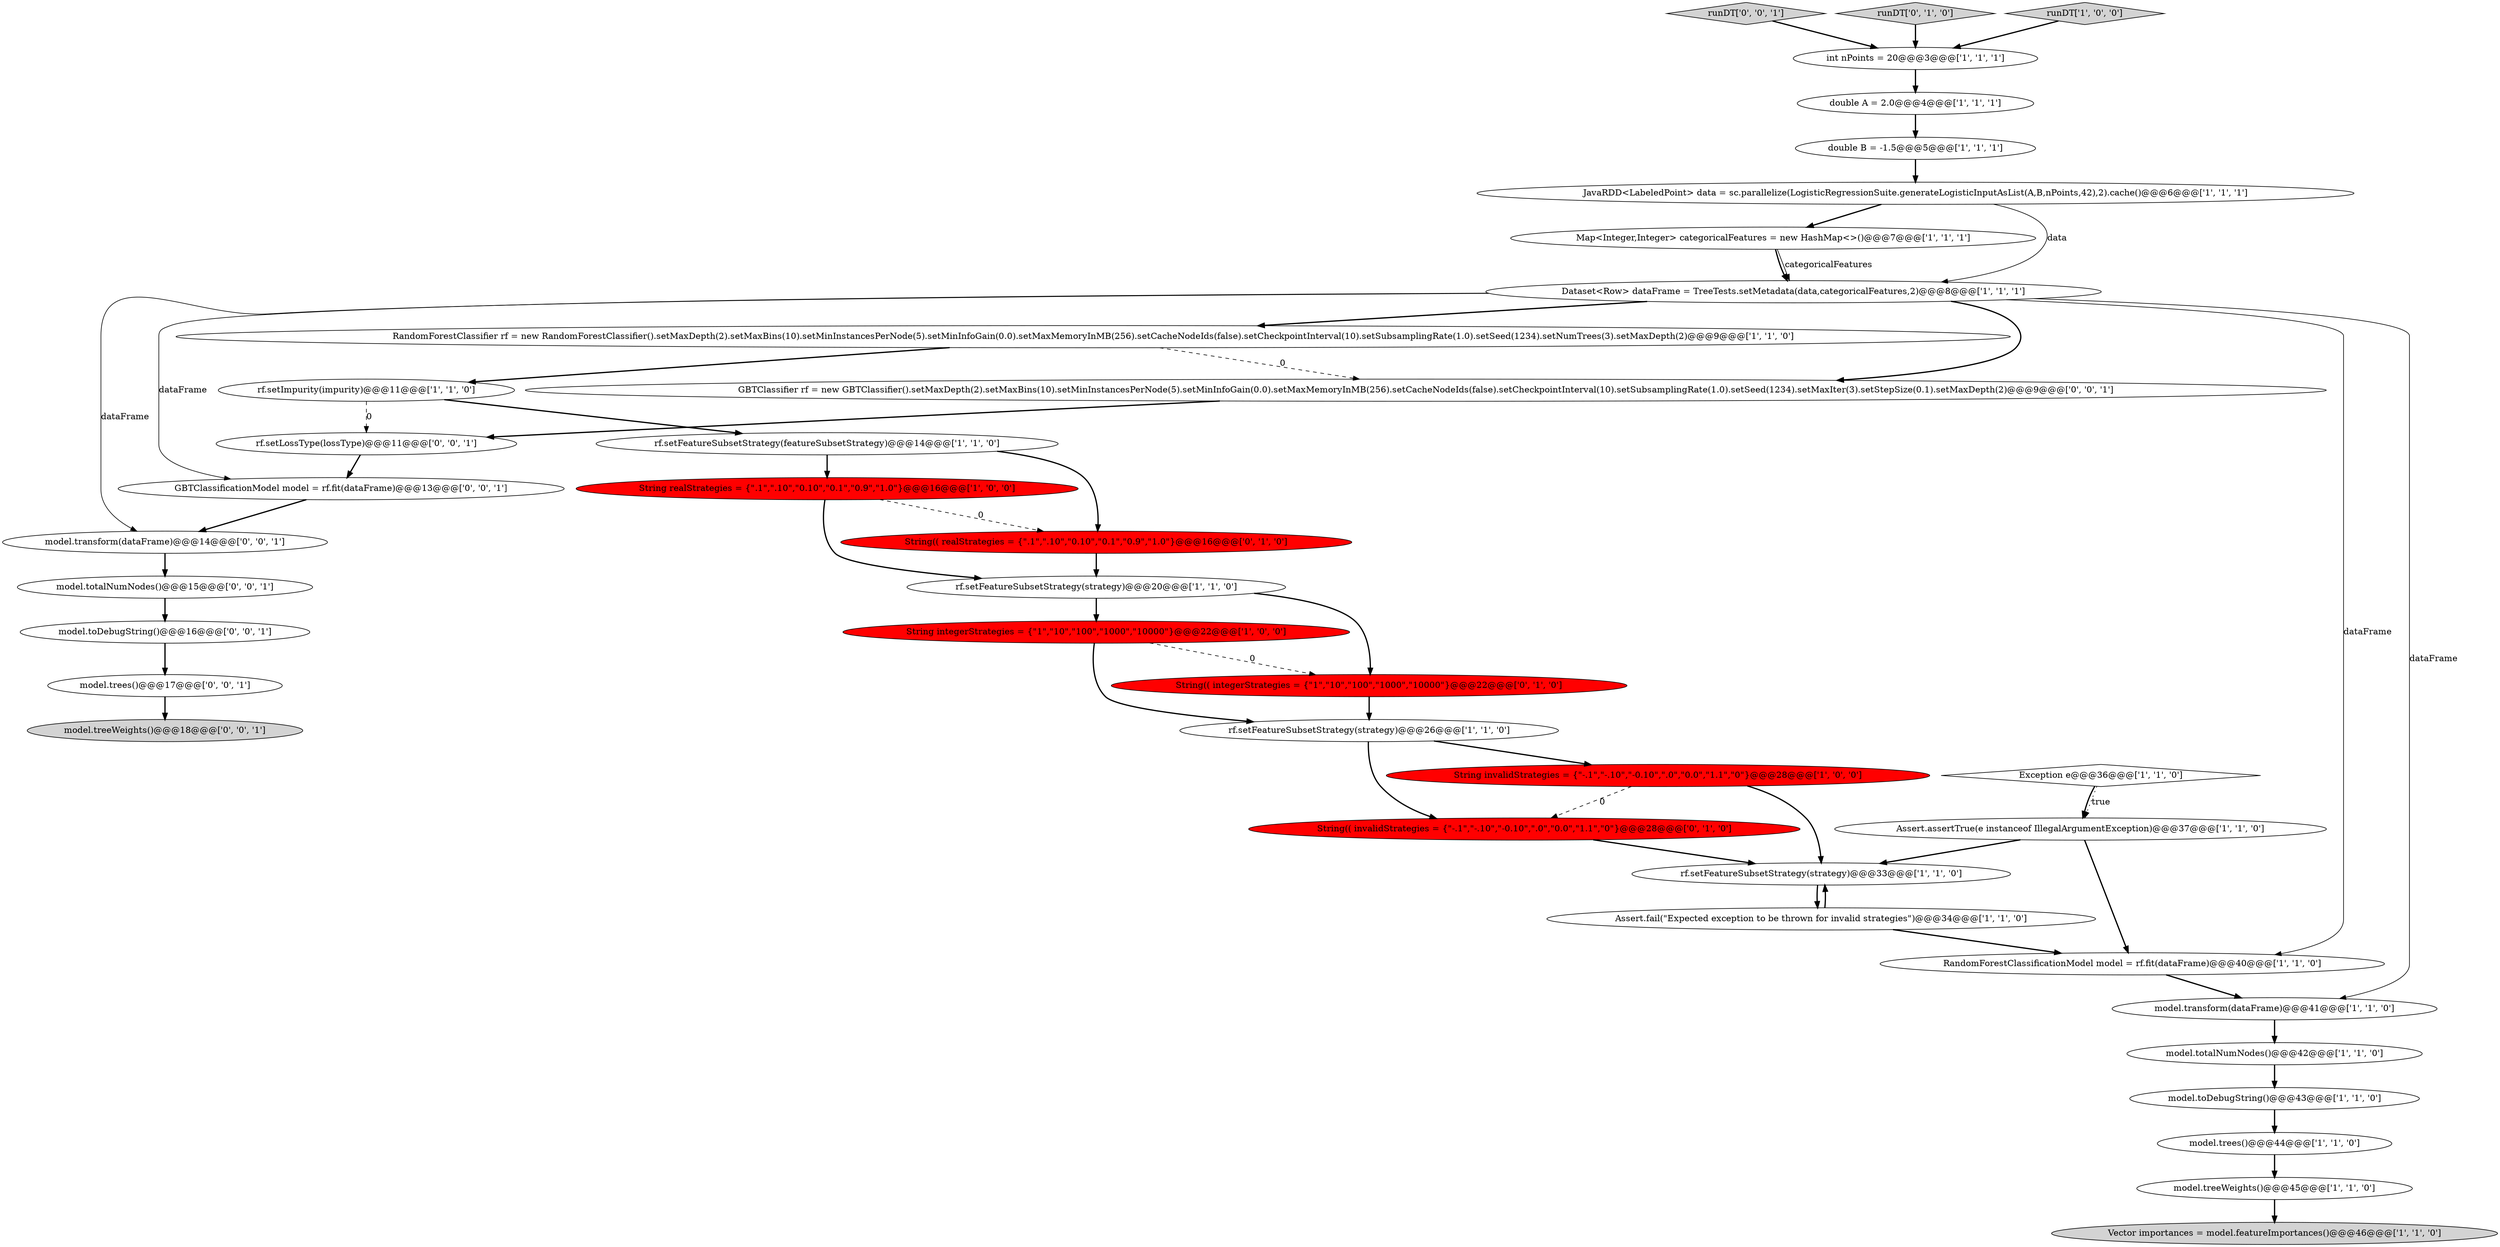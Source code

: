 digraph {
36 [style = filled, label = "model.trees()@@@17@@@['0', '0', '1']", fillcolor = white, shape = ellipse image = "AAA0AAABBB3BBB"];
10 [style = filled, label = "model.toDebugString()@@@43@@@['1', '1', '0']", fillcolor = white, shape = ellipse image = "AAA0AAABBB1BBB"];
29 [style = filled, label = "String(( invalidStrategies = {\"-.1\",\"-.10\",\"-0.10\",\".0\",\"0.0\",\"1.1\",\"0\"}@@@28@@@['0', '1', '0']", fillcolor = red, shape = ellipse image = "AAA1AAABBB2BBB"];
35 [style = filled, label = "model.totalNumNodes()@@@15@@@['0', '0', '1']", fillcolor = white, shape = ellipse image = "AAA0AAABBB3BBB"];
0 [style = filled, label = "RandomForestClassifier rf = new RandomForestClassifier().setMaxDepth(2).setMaxBins(10).setMinInstancesPerNode(5).setMinInfoGain(0.0).setMaxMemoryInMB(256).setCacheNodeIds(false).setCheckpointInterval(10).setSubsamplingRate(1.0).setSeed(1234).setNumTrees(3).setMaxDepth(2)@@@9@@@['1', '1', '0']", fillcolor = white, shape = ellipse image = "AAA0AAABBB1BBB"];
18 [style = filled, label = "double A = 2.0@@@4@@@['1', '1', '1']", fillcolor = white, shape = ellipse image = "AAA0AAABBB1BBB"];
4 [style = filled, label = "double B = -1.5@@@5@@@['1', '1', '1']", fillcolor = white, shape = ellipse image = "AAA0AAABBB1BBB"];
33 [style = filled, label = "model.treeWeights()@@@18@@@['0', '0', '1']", fillcolor = lightgray, shape = ellipse image = "AAA0AAABBB3BBB"];
37 [style = filled, label = "runDT['0', '0', '1']", fillcolor = lightgray, shape = diamond image = "AAA0AAABBB3BBB"];
12 [style = filled, label = "rf.setFeatureSubsetStrategy(strategy)@@@33@@@['1', '1', '0']", fillcolor = white, shape = ellipse image = "AAA0AAABBB1BBB"];
17 [style = filled, label = "Assert.assertTrue(e instanceof IllegalArgumentException)@@@37@@@['1', '1', '0']", fillcolor = white, shape = ellipse image = "AAA0AAABBB1BBB"];
31 [style = filled, label = "rf.setLossType(lossType)@@@11@@@['0', '0', '1']", fillcolor = white, shape = ellipse image = "AAA0AAABBB3BBB"];
27 [style = filled, label = "runDT['0', '1', '0']", fillcolor = lightgray, shape = diamond image = "AAA0AAABBB2BBB"];
32 [style = filled, label = "model.transform(dataFrame)@@@14@@@['0', '0', '1']", fillcolor = white, shape = ellipse image = "AAA0AAABBB3BBB"];
38 [style = filled, label = "GBTClassifier rf = new GBTClassifier().setMaxDepth(2).setMaxBins(10).setMinInstancesPerNode(5).setMinInfoGain(0.0).setMaxMemoryInMB(256).setCacheNodeIds(false).setCheckpointInterval(10).setSubsamplingRate(1.0).setSeed(1234).setMaxIter(3).setStepSize(0.1).setMaxDepth(2)@@@9@@@['0', '0', '1']", fillcolor = white, shape = ellipse image = "AAA0AAABBB3BBB"];
6 [style = filled, label = "rf.setFeatureSubsetStrategy(strategy)@@@26@@@['1', '1', '0']", fillcolor = white, shape = ellipse image = "AAA0AAABBB1BBB"];
13 [style = filled, label = "model.treeWeights()@@@45@@@['1', '1', '0']", fillcolor = white, shape = ellipse image = "AAA0AAABBB1BBB"];
3 [style = filled, label = "RandomForestClassificationModel model = rf.fit(dataFrame)@@@40@@@['1', '1', '0']", fillcolor = white, shape = ellipse image = "AAA0AAABBB1BBB"];
26 [style = filled, label = "String(( integerStrategies = {\"1\",\"10\",\"100\",\"1000\",\"10000\"}@@@22@@@['0', '1', '0']", fillcolor = red, shape = ellipse image = "AAA1AAABBB2BBB"];
7 [style = filled, label = "Vector importances = model.featureImportances()@@@46@@@['1', '1', '0']", fillcolor = lightgray, shape = ellipse image = "AAA0AAABBB1BBB"];
20 [style = filled, label = "rf.setImpurity(impurity)@@@11@@@['1', '1', '0']", fillcolor = white, shape = ellipse image = "AAA0AAABBB1BBB"];
5 [style = filled, label = "rf.setFeatureSubsetStrategy(strategy)@@@20@@@['1', '1', '0']", fillcolor = white, shape = ellipse image = "AAA0AAABBB1BBB"];
25 [style = filled, label = "model.totalNumNodes()@@@42@@@['1', '1', '0']", fillcolor = white, shape = ellipse image = "AAA0AAABBB1BBB"];
2 [style = filled, label = "rf.setFeatureSubsetStrategy(featureSubsetStrategy)@@@14@@@['1', '1', '0']", fillcolor = white, shape = ellipse image = "AAA0AAABBB1BBB"];
1 [style = filled, label = "model.trees()@@@44@@@['1', '1', '0']", fillcolor = white, shape = ellipse image = "AAA0AAABBB1BBB"];
8 [style = filled, label = "Map<Integer,Integer> categoricalFeatures = new HashMap<>()@@@7@@@['1', '1', '1']", fillcolor = white, shape = ellipse image = "AAA0AAABBB1BBB"];
9 [style = filled, label = "Dataset<Row> dataFrame = TreeTests.setMetadata(data,categoricalFeatures,2)@@@8@@@['1', '1', '1']", fillcolor = white, shape = ellipse image = "AAA0AAABBB1BBB"];
28 [style = filled, label = "String(( realStrategies = {\".1\",\".10\",\"0.10\",\"0.1\",\"0.9\",\"1.0\"}@@@16@@@['0', '1', '0']", fillcolor = red, shape = ellipse image = "AAA1AAABBB2BBB"];
21 [style = filled, label = "String realStrategies = {\".1\",\".10\",\"0.10\",\"0.1\",\"0.9\",\"1.0\"}@@@16@@@['1', '0', '0']", fillcolor = red, shape = ellipse image = "AAA1AAABBB1BBB"];
24 [style = filled, label = "String invalidStrategies = {\"-.1\",\"-.10\",\"-0.10\",\".0\",\"0.0\",\"1.1\",\"0\"}@@@28@@@['1', '0', '0']", fillcolor = red, shape = ellipse image = "AAA1AAABBB1BBB"];
19 [style = filled, label = "JavaRDD<LabeledPoint> data = sc.parallelize(LogisticRegressionSuite.generateLogisticInputAsList(A,B,nPoints,42),2).cache()@@@6@@@['1', '1', '1']", fillcolor = white, shape = ellipse image = "AAA0AAABBB1BBB"];
11 [style = filled, label = "String integerStrategies = {\"1\",\"10\",\"100\",\"1000\",\"10000\"}@@@22@@@['1', '0', '0']", fillcolor = red, shape = ellipse image = "AAA1AAABBB1BBB"];
23 [style = filled, label = "model.transform(dataFrame)@@@41@@@['1', '1', '0']", fillcolor = white, shape = ellipse image = "AAA0AAABBB1BBB"];
34 [style = filled, label = "GBTClassificationModel model = rf.fit(dataFrame)@@@13@@@['0', '0', '1']", fillcolor = white, shape = ellipse image = "AAA0AAABBB3BBB"];
22 [style = filled, label = "Exception e@@@36@@@['1', '1', '0']", fillcolor = white, shape = diamond image = "AAA0AAABBB1BBB"];
30 [style = filled, label = "model.toDebugString()@@@16@@@['0', '0', '1']", fillcolor = white, shape = ellipse image = "AAA0AAABBB3BBB"];
15 [style = filled, label = "Assert.fail(\"Expected exception to be thrown for invalid strategies\")@@@34@@@['1', '1', '0']", fillcolor = white, shape = ellipse image = "AAA0AAABBB1BBB"];
16 [style = filled, label = "runDT['1', '0', '0']", fillcolor = lightgray, shape = diamond image = "AAA0AAABBB1BBB"];
14 [style = filled, label = "int nPoints = 20@@@3@@@['1', '1', '1']", fillcolor = white, shape = ellipse image = "AAA0AAABBB1BBB"];
32->35 [style = bold, label=""];
23->25 [style = bold, label=""];
24->12 [style = bold, label=""];
28->5 [style = bold, label=""];
9->0 [style = bold, label=""];
27->14 [style = bold, label=""];
9->32 [style = solid, label="dataFrame"];
21->28 [style = dashed, label="0"];
9->3 [style = solid, label="dataFrame"];
11->6 [style = bold, label=""];
11->26 [style = dashed, label="0"];
20->31 [style = dashed, label="0"];
12->15 [style = bold, label=""];
4->19 [style = bold, label=""];
5->26 [style = bold, label=""];
24->29 [style = dashed, label="0"];
6->24 [style = bold, label=""];
30->36 [style = bold, label=""];
9->34 [style = solid, label="dataFrame"];
38->31 [style = bold, label=""];
8->9 [style = solid, label="categoricalFeatures"];
26->6 [style = bold, label=""];
15->3 [style = bold, label=""];
36->33 [style = bold, label=""];
0->38 [style = dashed, label="0"];
1->13 [style = bold, label=""];
19->8 [style = bold, label=""];
19->9 [style = solid, label="data"];
6->29 [style = bold, label=""];
31->34 [style = bold, label=""];
20->2 [style = bold, label=""];
21->5 [style = bold, label=""];
37->14 [style = bold, label=""];
3->23 [style = bold, label=""];
17->12 [style = bold, label=""];
29->12 [style = bold, label=""];
18->4 [style = bold, label=""];
2->21 [style = bold, label=""];
13->7 [style = bold, label=""];
8->9 [style = bold, label=""];
17->3 [style = bold, label=""];
22->17 [style = bold, label=""];
16->14 [style = bold, label=""];
14->18 [style = bold, label=""];
0->20 [style = bold, label=""];
5->11 [style = bold, label=""];
15->12 [style = bold, label=""];
25->10 [style = bold, label=""];
34->32 [style = bold, label=""];
22->17 [style = dotted, label="true"];
9->38 [style = bold, label=""];
10->1 [style = bold, label=""];
35->30 [style = bold, label=""];
2->28 [style = bold, label=""];
9->23 [style = solid, label="dataFrame"];
}
